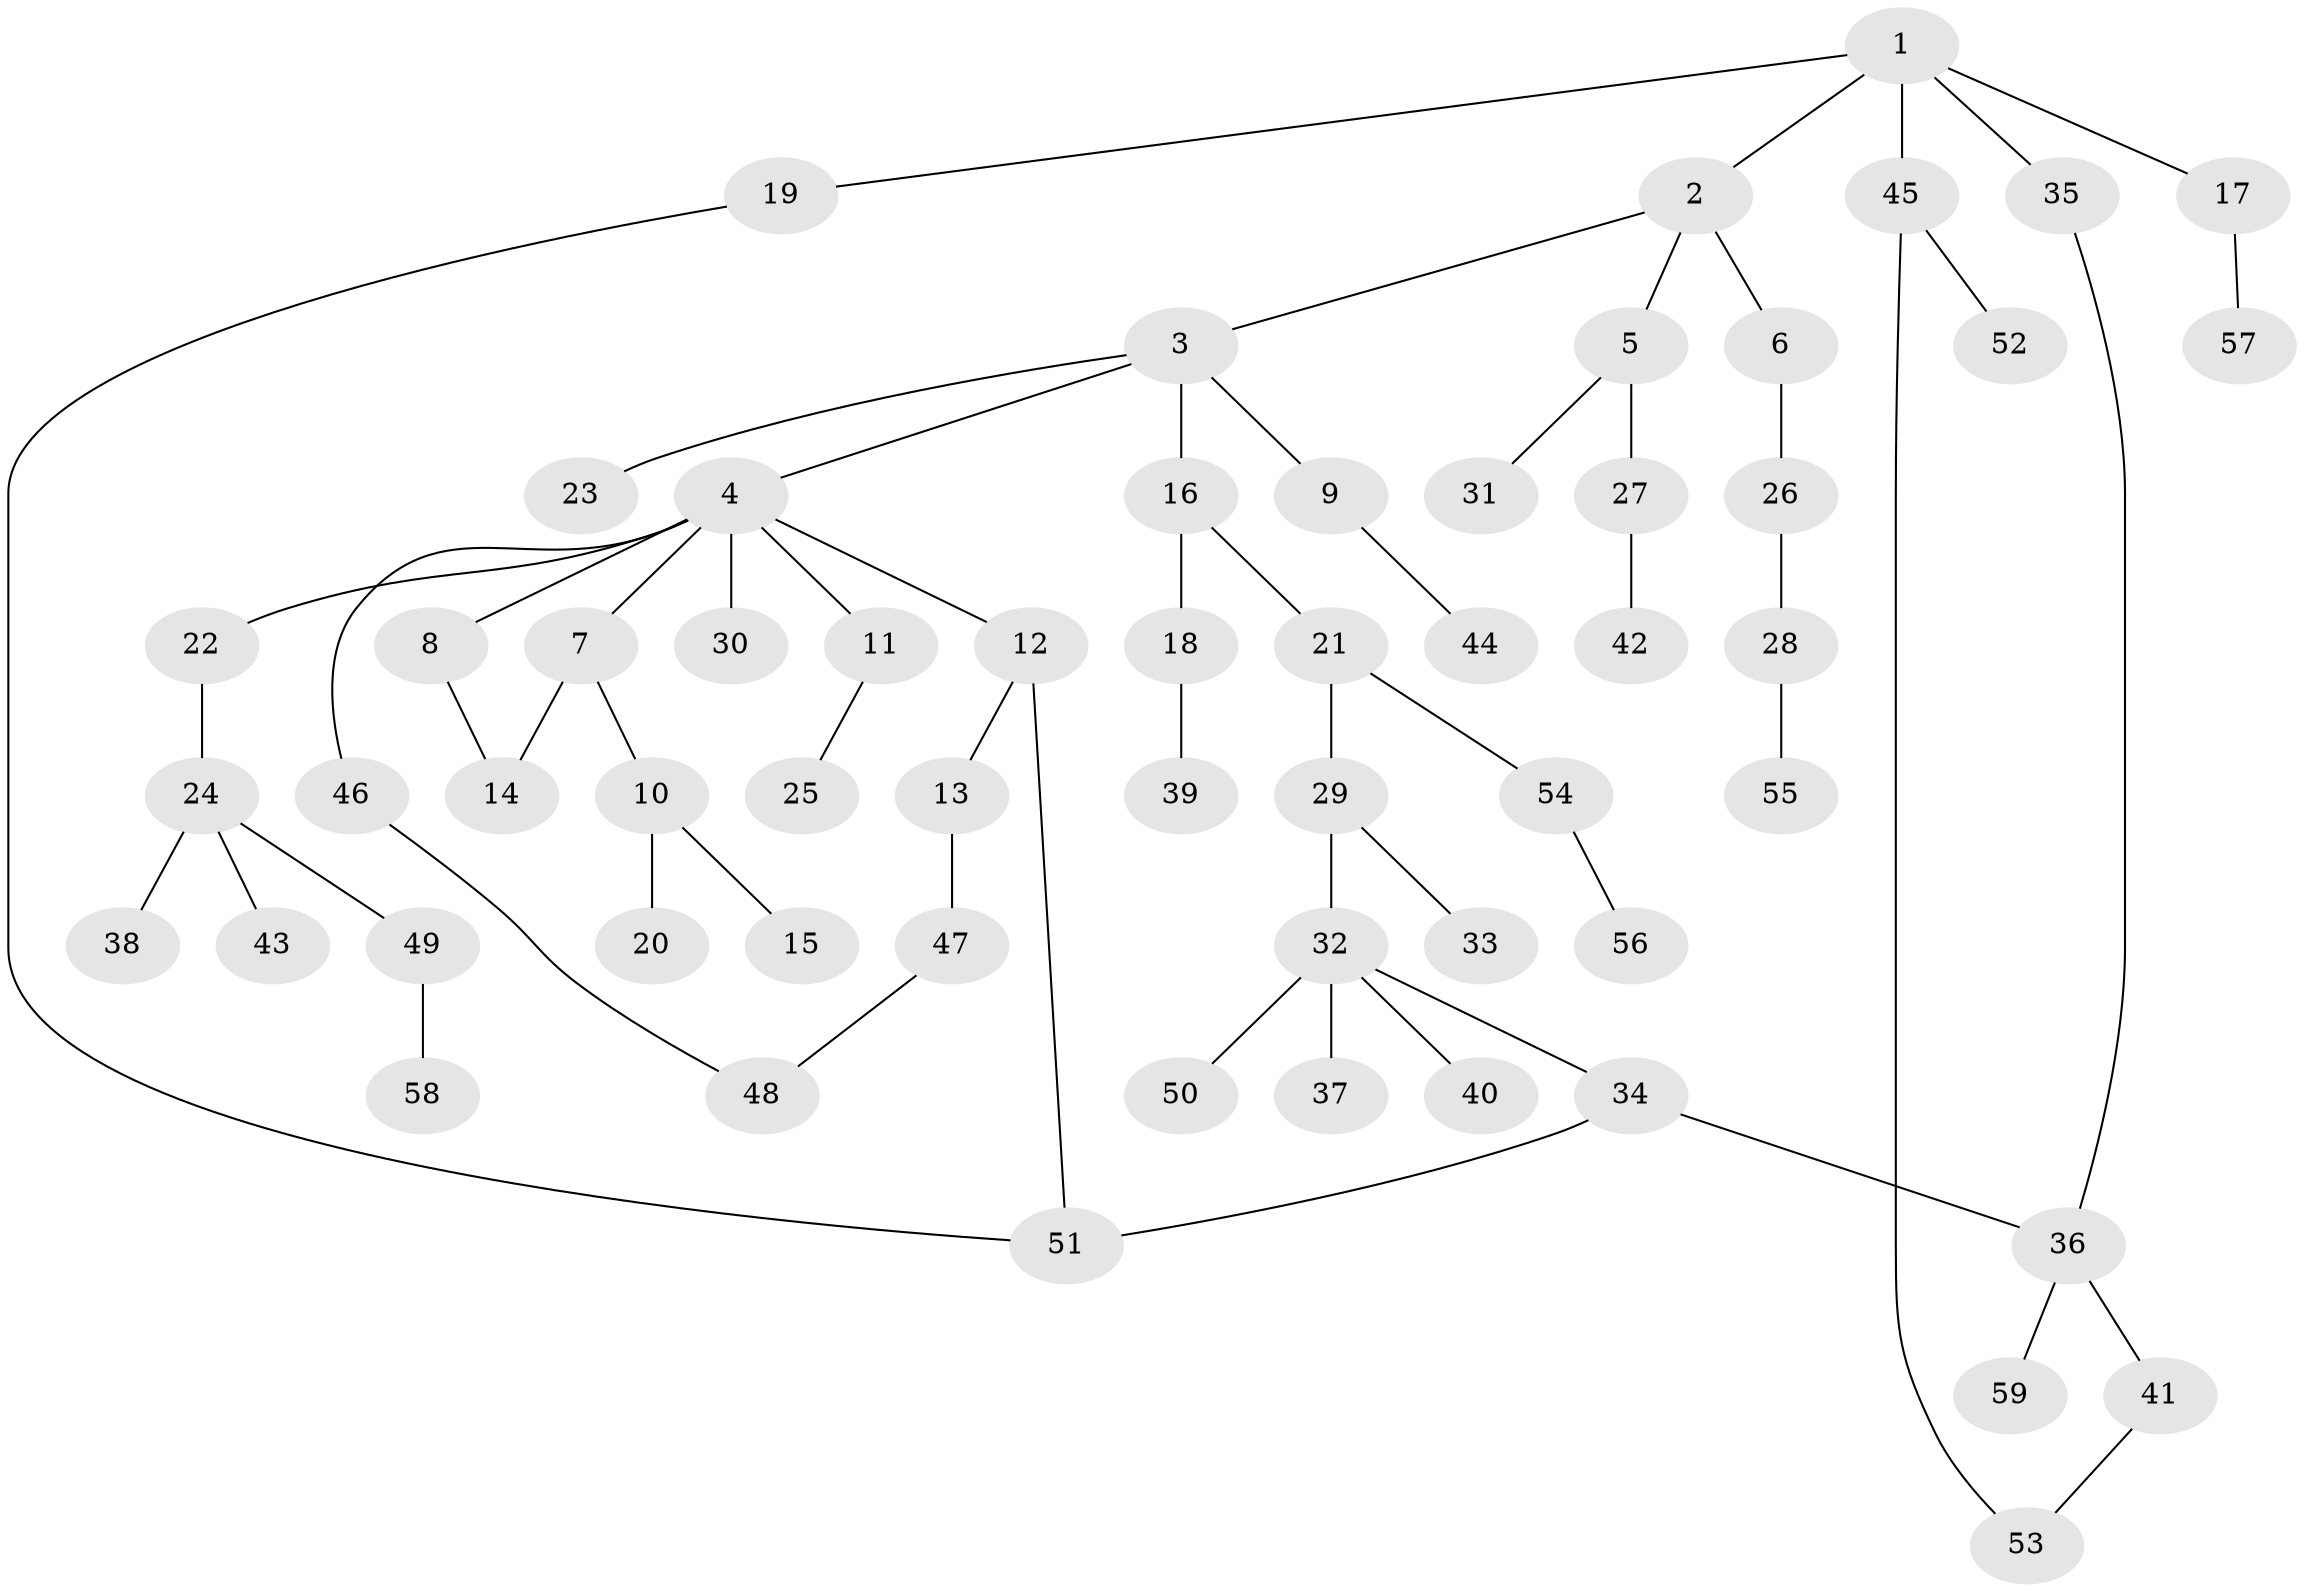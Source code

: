 // coarse degree distribution, {7: 0.02702702702702703, 6: 0.05405405405405406, 9: 0.02702702702702703, 2: 0.24324324324324326, 4: 0.05405405405405406, 1: 0.5135135135135135, 3: 0.05405405405405406, 5: 0.02702702702702703}
// Generated by graph-tools (version 1.1) at 2025/51/02/27/25 19:51:40]
// undirected, 59 vertices, 64 edges
graph export_dot {
graph [start="1"]
  node [color=gray90,style=filled];
  1;
  2;
  3;
  4;
  5;
  6;
  7;
  8;
  9;
  10;
  11;
  12;
  13;
  14;
  15;
  16;
  17;
  18;
  19;
  20;
  21;
  22;
  23;
  24;
  25;
  26;
  27;
  28;
  29;
  30;
  31;
  32;
  33;
  34;
  35;
  36;
  37;
  38;
  39;
  40;
  41;
  42;
  43;
  44;
  45;
  46;
  47;
  48;
  49;
  50;
  51;
  52;
  53;
  54;
  55;
  56;
  57;
  58;
  59;
  1 -- 2;
  1 -- 17;
  1 -- 19;
  1 -- 35;
  1 -- 45;
  2 -- 3;
  2 -- 5;
  2 -- 6;
  3 -- 4;
  3 -- 9;
  3 -- 16;
  3 -- 23;
  4 -- 7;
  4 -- 8;
  4 -- 11;
  4 -- 12;
  4 -- 22;
  4 -- 30;
  4 -- 46;
  5 -- 27;
  5 -- 31;
  6 -- 26;
  7 -- 10;
  7 -- 14;
  8 -- 14;
  9 -- 44;
  10 -- 15;
  10 -- 20;
  11 -- 25;
  12 -- 13;
  12 -- 51;
  13 -- 47;
  16 -- 18;
  16 -- 21;
  17 -- 57;
  18 -- 39;
  19 -- 51;
  21 -- 29;
  21 -- 54;
  22 -- 24;
  24 -- 38;
  24 -- 43;
  24 -- 49;
  26 -- 28;
  27 -- 42;
  28 -- 55;
  29 -- 32;
  29 -- 33;
  32 -- 34;
  32 -- 37;
  32 -- 40;
  32 -- 50;
  34 -- 36;
  34 -- 51;
  35 -- 36;
  36 -- 41;
  36 -- 59;
  41 -- 53;
  45 -- 52;
  45 -- 53;
  46 -- 48;
  47 -- 48;
  49 -- 58;
  54 -- 56;
}
